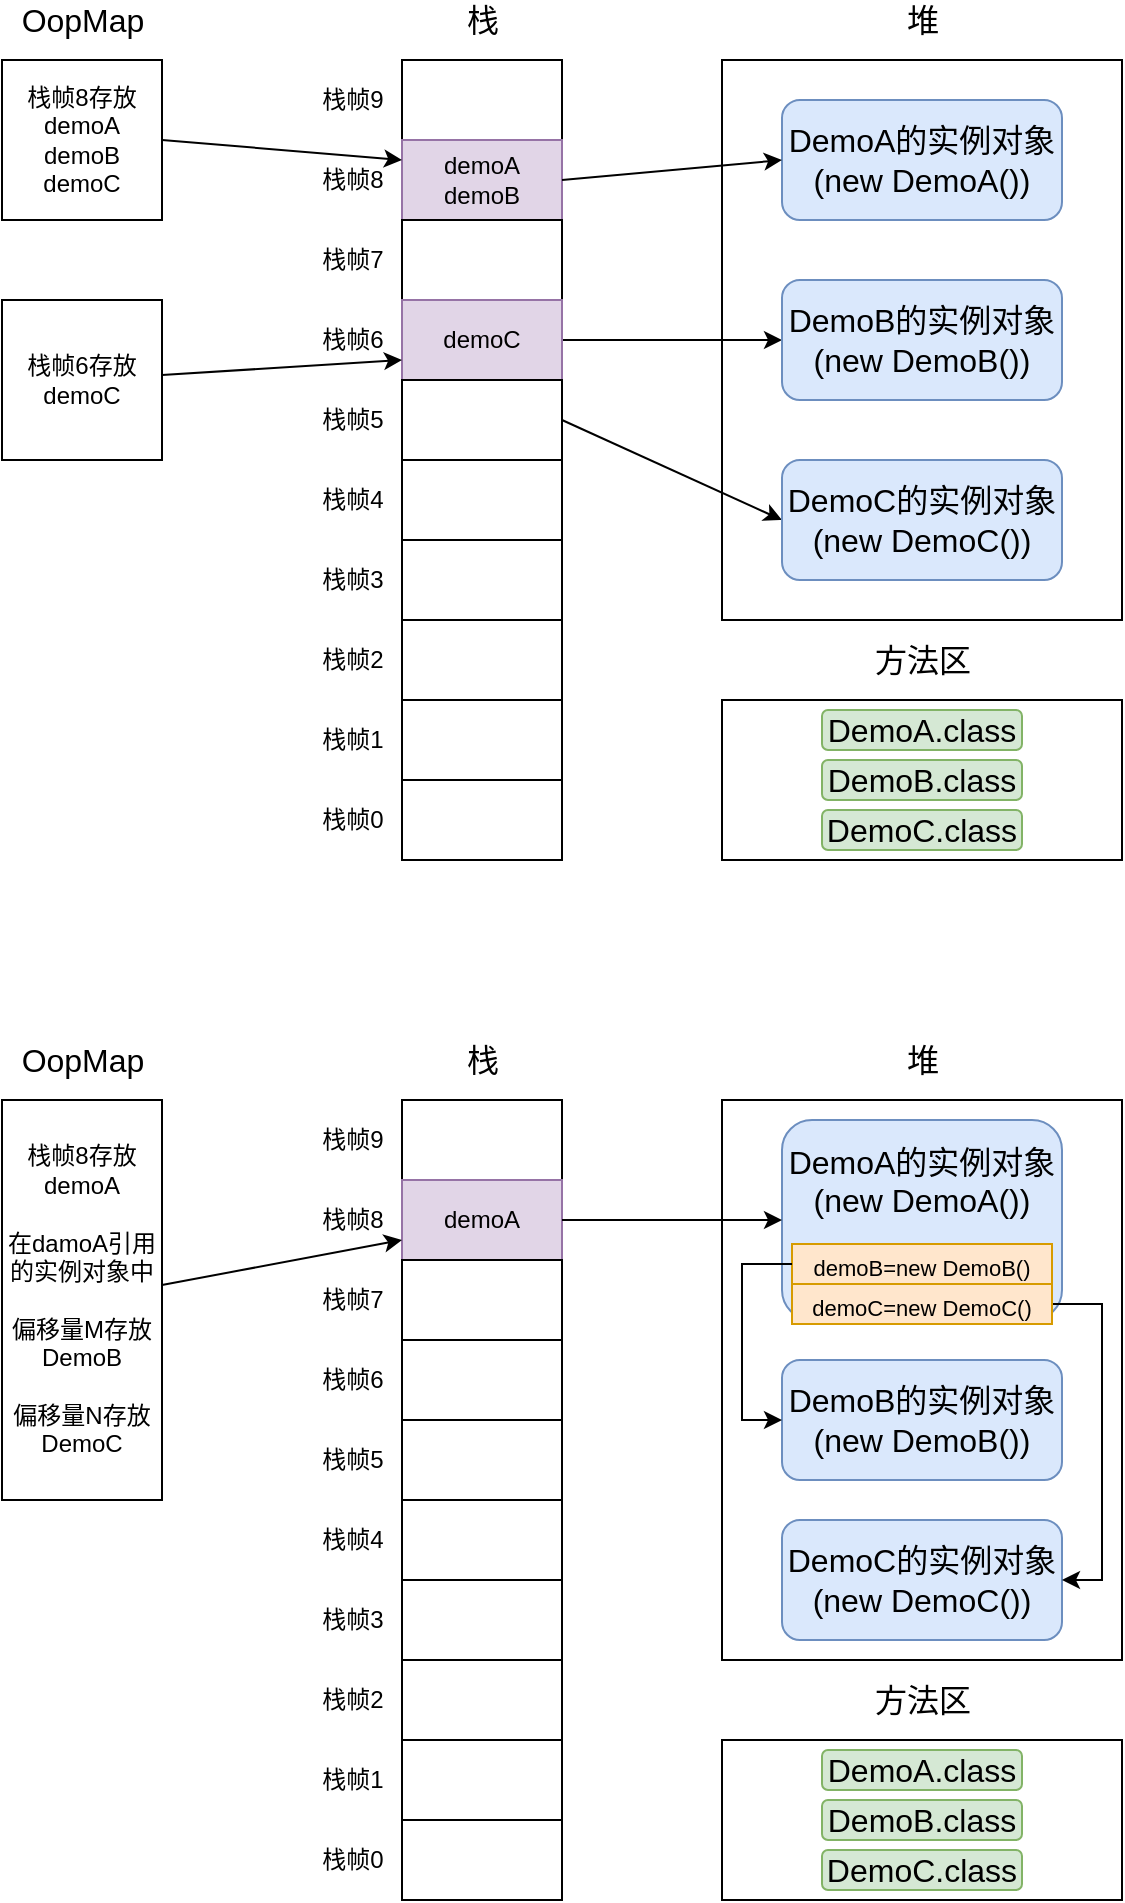 <mxfile version="15.8.3" type="github">
  <diagram id="N9sIwehjwCReRDpdM8Rw" name="Page-1">
    <mxGraphModel dx="1038" dy="547" grid="1" gridSize="10" guides="1" tooltips="1" connect="1" arrows="1" fold="1" page="1" pageScale="1" pageWidth="827" pageHeight="1169" math="0" shadow="0">
      <root>
        <mxCell id="0" />
        <mxCell id="1" parent="0" />
        <mxCell id="TYSmrWAKZpzlqUq-h0ri-15" value="" style="rounded=0;whiteSpace=wrap;html=1;fontSize=16;" parent="1" vertex="1">
          <mxGeometry x="480" y="120" width="200" height="280" as="geometry" />
        </mxCell>
        <mxCell id="TYSmrWAKZpzlqUq-h0ri-1" value="" style="rounded=0;whiteSpace=wrap;html=1;" parent="1" vertex="1">
          <mxGeometry x="320" y="120" width="80" height="40" as="geometry" />
        </mxCell>
        <mxCell id="TYSmrWAKZpzlqUq-h0ri-2" value="demoA&lt;br&gt;demoB" style="rounded=0;whiteSpace=wrap;html=1;fillColor=#e1d5e7;strokeColor=#9673a6;" parent="1" vertex="1">
          <mxGeometry x="320" y="160" width="80" height="40" as="geometry" />
        </mxCell>
        <mxCell id="TYSmrWAKZpzlqUq-h0ri-3" value="" style="rounded=0;whiteSpace=wrap;html=1;" parent="1" vertex="1">
          <mxGeometry x="320" y="200" width="80" height="40" as="geometry" />
        </mxCell>
        <mxCell id="TYSmrWAKZpzlqUq-h0ri-28" style="edgeStyle=none;rounded=0;orthogonalLoop=1;jettySize=auto;html=1;entryX=0;entryY=0.5;entryDx=0;entryDy=0;fontSize=16;exitX=1;exitY=0.5;exitDx=0;exitDy=0;" parent="1" source="TYSmrWAKZpzlqUq-h0ri-4" target="TYSmrWAKZpzlqUq-h0ri-25" edge="1">
          <mxGeometry relative="1" as="geometry" />
        </mxCell>
        <mxCell id="TYSmrWAKZpzlqUq-h0ri-4" value="demoC" style="rounded=0;whiteSpace=wrap;html=1;fillColor=#e1d5e7;strokeColor=#9673a6;" parent="1" vertex="1">
          <mxGeometry x="320" y="240" width="80" height="40" as="geometry" />
        </mxCell>
        <mxCell id="TYSmrWAKZpzlqUq-h0ri-29" style="edgeStyle=none;rounded=0;orthogonalLoop=1;jettySize=auto;html=1;entryX=0;entryY=0.5;entryDx=0;entryDy=0;fontSize=16;exitX=1;exitY=0.5;exitDx=0;exitDy=0;" parent="1" source="TYSmrWAKZpzlqUq-h0ri-5" target="TYSmrWAKZpzlqUq-h0ri-26" edge="1">
          <mxGeometry relative="1" as="geometry" />
        </mxCell>
        <mxCell id="TYSmrWAKZpzlqUq-h0ri-5" value="" style="rounded=0;whiteSpace=wrap;html=1;" parent="1" vertex="1">
          <mxGeometry x="320" y="280" width="80" height="40" as="geometry" />
        </mxCell>
        <mxCell id="TYSmrWAKZpzlqUq-h0ri-6" value="" style="rounded=0;whiteSpace=wrap;html=1;" parent="1" vertex="1">
          <mxGeometry x="320" y="320" width="80" height="40" as="geometry" />
        </mxCell>
        <mxCell id="TYSmrWAKZpzlqUq-h0ri-7" value="" style="rounded=0;whiteSpace=wrap;html=1;" parent="1" vertex="1">
          <mxGeometry x="320" y="360" width="80" height="40" as="geometry" />
        </mxCell>
        <mxCell id="TYSmrWAKZpzlqUq-h0ri-8" value="" style="rounded=0;whiteSpace=wrap;html=1;" parent="1" vertex="1">
          <mxGeometry x="320" y="400" width="80" height="40" as="geometry" />
        </mxCell>
        <mxCell id="TYSmrWAKZpzlqUq-h0ri-13" value="&lt;font style=&quot;font-size: 16px&quot;&gt;栈&lt;/font&gt;" style="text;html=1;align=center;verticalAlign=middle;resizable=0;points=[];autosize=1;strokeColor=none;fillColor=none;" parent="1" vertex="1">
          <mxGeometry x="345" y="90" width="30" height="20" as="geometry" />
        </mxCell>
        <mxCell id="TYSmrWAKZpzlqUq-h0ri-20" value="&lt;span style=&quot;font-size: 16px&quot;&gt;堆&lt;/span&gt;" style="text;html=1;align=center;verticalAlign=middle;resizable=0;points=[];autosize=1;strokeColor=none;fillColor=none;" parent="1" vertex="1">
          <mxGeometry x="565" y="90" width="30" height="20" as="geometry" />
        </mxCell>
        <mxCell id="TYSmrWAKZpzlqUq-h0ri-22" value="DemoA的实例对象&lt;br&gt;(new DemoA())" style="rounded=1;whiteSpace=wrap;html=1;fontSize=16;fillColor=#dae8fc;strokeColor=#6c8ebf;" parent="1" vertex="1">
          <mxGeometry x="510" y="140" width="140" height="60" as="geometry" />
        </mxCell>
        <mxCell id="TYSmrWAKZpzlqUq-h0ri-25" value="DemoB的实例对象&lt;br&gt;(new DemoB())" style="rounded=1;whiteSpace=wrap;html=1;fontSize=16;fillColor=#dae8fc;strokeColor=#6c8ebf;" parent="1" vertex="1">
          <mxGeometry x="510" y="230" width="140" height="60" as="geometry" />
        </mxCell>
        <mxCell id="TYSmrWAKZpzlqUq-h0ri-26" value="DemoC的实例对象&lt;br&gt;(new DemoC())" style="rounded=1;whiteSpace=wrap;html=1;fontSize=16;fillColor=#dae8fc;strokeColor=#6c8ebf;" parent="1" vertex="1">
          <mxGeometry x="510" y="320" width="140" height="60" as="geometry" />
        </mxCell>
        <mxCell id="TYSmrWAKZpzlqUq-h0ri-27" style="rounded=0;orthogonalLoop=1;jettySize=auto;html=1;entryX=0;entryY=0.5;entryDx=0;entryDy=0;fontSize=16;exitX=1;exitY=0.5;exitDx=0;exitDy=0;" parent="1" source="TYSmrWAKZpzlqUq-h0ri-2" target="TYSmrWAKZpzlqUq-h0ri-22" edge="1">
          <mxGeometry relative="1" as="geometry" />
        </mxCell>
        <mxCell id="TYSmrWAKZpzlqUq-h0ri-30" value="&lt;font style=&quot;font-size: 16px&quot;&gt;OopMap&lt;/font&gt;" style="text;html=1;align=center;verticalAlign=middle;resizable=0;points=[];autosize=1;strokeColor=none;fillColor=none;" parent="1" vertex="1">
          <mxGeometry x="120" y="90" width="80" height="20" as="geometry" />
        </mxCell>
        <mxCell id="TYSmrWAKZpzlqUq-h0ri-31" value="&lt;span style=&quot;font-size: 16px&quot;&gt;方法区&lt;/span&gt;" style="text;html=1;align=center;verticalAlign=middle;resizable=0;points=[];autosize=1;strokeColor=none;fillColor=none;" parent="1" vertex="1">
          <mxGeometry x="550" y="410" width="60" height="20" as="geometry" />
        </mxCell>
        <mxCell id="TYSmrWAKZpzlqUq-h0ri-32" value="" style="rounded=0;whiteSpace=wrap;html=1;" parent="1" vertex="1">
          <mxGeometry x="320" y="440" width="80" height="40" as="geometry" />
        </mxCell>
        <mxCell id="TYSmrWAKZpzlqUq-h0ri-33" value="" style="rounded=0;whiteSpace=wrap;html=1;" parent="1" vertex="1">
          <mxGeometry x="320" y="480" width="80" height="40" as="geometry" />
        </mxCell>
        <mxCell id="TYSmrWAKZpzlqUq-h0ri-34" value="" style="rounded=0;whiteSpace=wrap;html=1;fontSize=16;" parent="1" vertex="1">
          <mxGeometry x="480" y="440" width="200" height="80" as="geometry" />
        </mxCell>
        <mxCell id="cxPRdGL4TECJUC4Lyo-H-4" value="栈帧1" style="text;html=1;align=center;verticalAlign=middle;resizable=0;points=[];autosize=1;strokeColor=none;fillColor=none;" vertex="1" parent="1">
          <mxGeometry x="270" y="450" width="50" height="20" as="geometry" />
        </mxCell>
        <mxCell id="cxPRdGL4TECJUC4Lyo-H-5" value="栈帧2" style="text;html=1;align=center;verticalAlign=middle;resizable=0;points=[];autosize=1;strokeColor=none;fillColor=none;" vertex="1" parent="1">
          <mxGeometry x="270" y="410" width="50" height="20" as="geometry" />
        </mxCell>
        <mxCell id="cxPRdGL4TECJUC4Lyo-H-6" value="栈帧3" style="text;html=1;align=center;verticalAlign=middle;resizable=0;points=[];autosize=1;strokeColor=none;fillColor=none;" vertex="1" parent="1">
          <mxGeometry x="270" y="370" width="50" height="20" as="geometry" />
        </mxCell>
        <mxCell id="cxPRdGL4TECJUC4Lyo-H-7" value="栈帧4" style="text;html=1;align=center;verticalAlign=middle;resizable=0;points=[];autosize=1;strokeColor=none;fillColor=none;" vertex="1" parent="1">
          <mxGeometry x="270" y="330" width="50" height="20" as="geometry" />
        </mxCell>
        <mxCell id="cxPRdGL4TECJUC4Lyo-H-8" value="栈帧5" style="text;html=1;align=center;verticalAlign=middle;resizable=0;points=[];autosize=1;strokeColor=none;fillColor=none;" vertex="1" parent="1">
          <mxGeometry x="270" y="290" width="50" height="20" as="geometry" />
        </mxCell>
        <mxCell id="cxPRdGL4TECJUC4Lyo-H-9" value="栈帧6" style="text;html=1;align=center;verticalAlign=middle;resizable=0;points=[];autosize=1;strokeColor=none;fillColor=none;" vertex="1" parent="1">
          <mxGeometry x="270" y="250" width="50" height="20" as="geometry" />
        </mxCell>
        <mxCell id="cxPRdGL4TECJUC4Lyo-H-10" value="栈帧7" style="text;html=1;align=center;verticalAlign=middle;resizable=0;points=[];autosize=1;strokeColor=none;fillColor=none;" vertex="1" parent="1">
          <mxGeometry x="270" y="210" width="50" height="20" as="geometry" />
        </mxCell>
        <mxCell id="cxPRdGL4TECJUC4Lyo-H-11" value="栈帧8" style="text;html=1;align=center;verticalAlign=middle;resizable=0;points=[];autosize=1;strokeColor=none;fillColor=none;" vertex="1" parent="1">
          <mxGeometry x="270" y="170" width="50" height="20" as="geometry" />
        </mxCell>
        <mxCell id="cxPRdGL4TECJUC4Lyo-H-12" value="栈帧9" style="text;html=1;align=center;verticalAlign=middle;resizable=0;points=[];autosize=1;strokeColor=none;fillColor=none;" vertex="1" parent="1">
          <mxGeometry x="270" y="130" width="50" height="20" as="geometry" />
        </mxCell>
        <mxCell id="cxPRdGL4TECJUC4Lyo-H-14" value="栈帧0" style="text;html=1;align=center;verticalAlign=middle;resizable=0;points=[];autosize=1;strokeColor=none;fillColor=none;" vertex="1" parent="1">
          <mxGeometry x="270" y="490" width="50" height="20" as="geometry" />
        </mxCell>
        <mxCell id="cxPRdGL4TECJUC4Lyo-H-61" style="rounded=0;orthogonalLoop=1;jettySize=auto;html=1;entryX=0;entryY=0.25;entryDx=0;entryDy=0;fontSize=11;exitX=1;exitY=0.5;exitDx=0;exitDy=0;" edge="1" parent="1" source="cxPRdGL4TECJUC4Lyo-H-16" target="TYSmrWAKZpzlqUq-h0ri-2">
          <mxGeometry relative="1" as="geometry" />
        </mxCell>
        <mxCell id="cxPRdGL4TECJUC4Lyo-H-16" value="栈帧8存放demoA&lt;br&gt;demoB&lt;br&gt;demoC" style="rounded=0;whiteSpace=wrap;html=1;" vertex="1" parent="1">
          <mxGeometry x="120" y="120" width="80" height="80" as="geometry" />
        </mxCell>
        <mxCell id="cxPRdGL4TECJUC4Lyo-H-17" value="DemoA.class" style="rounded=1;whiteSpace=wrap;html=1;fontSize=16;fillColor=#d5e8d4;strokeColor=#82b366;" vertex="1" parent="1">
          <mxGeometry x="530" y="445" width="100" height="20" as="geometry" />
        </mxCell>
        <mxCell id="cxPRdGL4TECJUC4Lyo-H-18" value="DemoB.class" style="rounded=1;whiteSpace=wrap;html=1;fontSize=16;fillColor=#d5e8d4;strokeColor=#82b366;" vertex="1" parent="1">
          <mxGeometry x="530" y="470" width="100" height="20" as="geometry" />
        </mxCell>
        <mxCell id="cxPRdGL4TECJUC4Lyo-H-19" value="DemoC.class" style="rounded=1;whiteSpace=wrap;html=1;fontSize=16;fillColor=#d5e8d4;strokeColor=#82b366;" vertex="1" parent="1">
          <mxGeometry x="530" y="495" width="100" height="20" as="geometry" />
        </mxCell>
        <mxCell id="cxPRdGL4TECJUC4Lyo-H-20" value="" style="rounded=0;whiteSpace=wrap;html=1;fontSize=16;" vertex="1" parent="1">
          <mxGeometry x="480" y="640" width="200" height="280" as="geometry" />
        </mxCell>
        <mxCell id="cxPRdGL4TECJUC4Lyo-H-21" value="" style="rounded=0;whiteSpace=wrap;html=1;" vertex="1" parent="1">
          <mxGeometry x="320" y="640" width="80" height="40" as="geometry" />
        </mxCell>
        <mxCell id="cxPRdGL4TECJUC4Lyo-H-22" value="demoA" style="rounded=0;whiteSpace=wrap;html=1;fillColor=#e1d5e7;strokeColor=#9673a6;" vertex="1" parent="1">
          <mxGeometry x="320" y="680" width="80" height="40" as="geometry" />
        </mxCell>
        <mxCell id="cxPRdGL4TECJUC4Lyo-H-23" value="" style="rounded=0;whiteSpace=wrap;html=1;" vertex="1" parent="1">
          <mxGeometry x="320" y="720" width="80" height="40" as="geometry" />
        </mxCell>
        <mxCell id="cxPRdGL4TECJUC4Lyo-H-25" value="" style="rounded=0;whiteSpace=wrap;html=1;" vertex="1" parent="1">
          <mxGeometry x="320" y="760" width="80" height="40" as="geometry" />
        </mxCell>
        <mxCell id="cxPRdGL4TECJUC4Lyo-H-27" value="" style="rounded=0;whiteSpace=wrap;html=1;" vertex="1" parent="1">
          <mxGeometry x="320" y="800" width="80" height="40" as="geometry" />
        </mxCell>
        <mxCell id="cxPRdGL4TECJUC4Lyo-H-28" value="" style="rounded=0;whiteSpace=wrap;html=1;" vertex="1" parent="1">
          <mxGeometry x="320" y="840" width="80" height="40" as="geometry" />
        </mxCell>
        <mxCell id="cxPRdGL4TECJUC4Lyo-H-29" value="" style="rounded=0;whiteSpace=wrap;html=1;" vertex="1" parent="1">
          <mxGeometry x="320" y="880" width="80" height="40" as="geometry" />
        </mxCell>
        <mxCell id="cxPRdGL4TECJUC4Lyo-H-30" value="" style="rounded=0;whiteSpace=wrap;html=1;" vertex="1" parent="1">
          <mxGeometry x="320" y="920" width="80" height="40" as="geometry" />
        </mxCell>
        <mxCell id="cxPRdGL4TECJUC4Lyo-H-31" value="&lt;font style=&quot;font-size: 16px&quot;&gt;栈&lt;/font&gt;" style="text;html=1;align=center;verticalAlign=middle;resizable=0;points=[];autosize=1;strokeColor=none;fillColor=none;" vertex="1" parent="1">
          <mxGeometry x="345" y="610" width="30" height="20" as="geometry" />
        </mxCell>
        <mxCell id="cxPRdGL4TECJUC4Lyo-H-32" value="&lt;span style=&quot;font-size: 16px&quot;&gt;堆&lt;/span&gt;" style="text;html=1;align=center;verticalAlign=middle;resizable=0;points=[];autosize=1;strokeColor=none;fillColor=none;" vertex="1" parent="1">
          <mxGeometry x="565" y="610" width="30" height="20" as="geometry" />
        </mxCell>
        <mxCell id="cxPRdGL4TECJUC4Lyo-H-33" value="DemoA的实例对象&lt;br&gt;(new DemoA())&lt;br&gt;&lt;br&gt;&lt;br&gt;" style="rounded=1;whiteSpace=wrap;html=1;fontSize=16;fillColor=#dae8fc;strokeColor=#6c8ebf;" vertex="1" parent="1">
          <mxGeometry x="510" y="650" width="140" height="100" as="geometry" />
        </mxCell>
        <mxCell id="cxPRdGL4TECJUC4Lyo-H-34" value="DemoB的实例对象&lt;br&gt;(new DemoB())" style="rounded=1;whiteSpace=wrap;html=1;fontSize=16;fillColor=#dae8fc;strokeColor=#6c8ebf;" vertex="1" parent="1">
          <mxGeometry x="510" y="770" width="140" height="60" as="geometry" />
        </mxCell>
        <mxCell id="cxPRdGL4TECJUC4Lyo-H-35" value="DemoC的实例对象&lt;br&gt;(new DemoC())" style="rounded=1;whiteSpace=wrap;html=1;fontSize=16;fillColor=#dae8fc;strokeColor=#6c8ebf;" vertex="1" parent="1">
          <mxGeometry x="510" y="850" width="140" height="60" as="geometry" />
        </mxCell>
        <mxCell id="cxPRdGL4TECJUC4Lyo-H-36" style="rounded=0;orthogonalLoop=1;jettySize=auto;html=1;entryX=0;entryY=0.5;entryDx=0;entryDy=0;fontSize=16;exitX=1;exitY=0.5;exitDx=0;exitDy=0;" edge="1" parent="1" source="cxPRdGL4TECJUC4Lyo-H-22" target="cxPRdGL4TECJUC4Lyo-H-33">
          <mxGeometry relative="1" as="geometry" />
        </mxCell>
        <mxCell id="cxPRdGL4TECJUC4Lyo-H-37" value="&lt;font style=&quot;font-size: 16px&quot;&gt;OopMap&lt;/font&gt;" style="text;html=1;align=center;verticalAlign=middle;resizable=0;points=[];autosize=1;strokeColor=none;fillColor=none;" vertex="1" parent="1">
          <mxGeometry x="120" y="610" width="80" height="20" as="geometry" />
        </mxCell>
        <mxCell id="cxPRdGL4TECJUC4Lyo-H-38" value="&lt;span style=&quot;font-size: 16px&quot;&gt;方法区&lt;/span&gt;" style="text;html=1;align=center;verticalAlign=middle;resizable=0;points=[];autosize=1;strokeColor=none;fillColor=none;" vertex="1" parent="1">
          <mxGeometry x="550" y="930" width="60" height="20" as="geometry" />
        </mxCell>
        <mxCell id="cxPRdGL4TECJUC4Lyo-H-39" value="" style="rounded=0;whiteSpace=wrap;html=1;" vertex="1" parent="1">
          <mxGeometry x="320" y="960" width="80" height="40" as="geometry" />
        </mxCell>
        <mxCell id="cxPRdGL4TECJUC4Lyo-H-40" value="" style="rounded=0;whiteSpace=wrap;html=1;" vertex="1" parent="1">
          <mxGeometry x="320" y="1000" width="80" height="40" as="geometry" />
        </mxCell>
        <mxCell id="cxPRdGL4TECJUC4Lyo-H-41" value="" style="rounded=0;whiteSpace=wrap;html=1;fontSize=16;" vertex="1" parent="1">
          <mxGeometry x="480" y="960" width="200" height="80" as="geometry" />
        </mxCell>
        <mxCell id="cxPRdGL4TECJUC4Lyo-H-42" value="栈帧1" style="text;html=1;align=center;verticalAlign=middle;resizable=0;points=[];autosize=1;strokeColor=none;fillColor=none;" vertex="1" parent="1">
          <mxGeometry x="270" y="970" width="50" height="20" as="geometry" />
        </mxCell>
        <mxCell id="cxPRdGL4TECJUC4Lyo-H-43" value="栈帧2" style="text;html=1;align=center;verticalAlign=middle;resizable=0;points=[];autosize=1;strokeColor=none;fillColor=none;" vertex="1" parent="1">
          <mxGeometry x="270" y="930" width="50" height="20" as="geometry" />
        </mxCell>
        <mxCell id="cxPRdGL4TECJUC4Lyo-H-44" value="栈帧3" style="text;html=1;align=center;verticalAlign=middle;resizable=0;points=[];autosize=1;strokeColor=none;fillColor=none;" vertex="1" parent="1">
          <mxGeometry x="270" y="890" width="50" height="20" as="geometry" />
        </mxCell>
        <mxCell id="cxPRdGL4TECJUC4Lyo-H-45" value="栈帧4" style="text;html=1;align=center;verticalAlign=middle;resizable=0;points=[];autosize=1;strokeColor=none;fillColor=none;" vertex="1" parent="1">
          <mxGeometry x="270" y="850" width="50" height="20" as="geometry" />
        </mxCell>
        <mxCell id="cxPRdGL4TECJUC4Lyo-H-46" value="栈帧5" style="text;html=1;align=center;verticalAlign=middle;resizable=0;points=[];autosize=1;strokeColor=none;fillColor=none;" vertex="1" parent="1">
          <mxGeometry x="270" y="810" width="50" height="20" as="geometry" />
        </mxCell>
        <mxCell id="cxPRdGL4TECJUC4Lyo-H-47" value="栈帧6" style="text;html=1;align=center;verticalAlign=middle;resizable=0;points=[];autosize=1;strokeColor=none;fillColor=none;" vertex="1" parent="1">
          <mxGeometry x="270" y="770" width="50" height="20" as="geometry" />
        </mxCell>
        <mxCell id="cxPRdGL4TECJUC4Lyo-H-48" value="栈帧7" style="text;html=1;align=center;verticalAlign=middle;resizable=0;points=[];autosize=1;strokeColor=none;fillColor=none;" vertex="1" parent="1">
          <mxGeometry x="270" y="730" width="50" height="20" as="geometry" />
        </mxCell>
        <mxCell id="cxPRdGL4TECJUC4Lyo-H-49" value="栈帧8" style="text;html=1;align=center;verticalAlign=middle;resizable=0;points=[];autosize=1;strokeColor=none;fillColor=none;" vertex="1" parent="1">
          <mxGeometry x="270" y="690" width="50" height="20" as="geometry" />
        </mxCell>
        <mxCell id="cxPRdGL4TECJUC4Lyo-H-50" value="栈帧9" style="text;html=1;align=center;verticalAlign=middle;resizable=0;points=[];autosize=1;strokeColor=none;fillColor=none;" vertex="1" parent="1">
          <mxGeometry x="270" y="650" width="50" height="20" as="geometry" />
        </mxCell>
        <mxCell id="cxPRdGL4TECJUC4Lyo-H-51" value="栈帧0" style="text;html=1;align=center;verticalAlign=middle;resizable=0;points=[];autosize=1;strokeColor=none;fillColor=none;" vertex="1" parent="1">
          <mxGeometry x="270" y="1010" width="50" height="20" as="geometry" />
        </mxCell>
        <mxCell id="cxPRdGL4TECJUC4Lyo-H-62" style="edgeStyle=none;rounded=0;orthogonalLoop=1;jettySize=auto;html=1;entryX=0;entryY=0.75;entryDx=0;entryDy=0;fontSize=11;" edge="1" parent="1" source="cxPRdGL4TECJUC4Lyo-H-52" target="cxPRdGL4TECJUC4Lyo-H-22">
          <mxGeometry relative="1" as="geometry" />
        </mxCell>
        <mxCell id="cxPRdGL4TECJUC4Lyo-H-52" value="栈帧8存放demoA&lt;br&gt;&lt;br&gt;在damoA引用的实例对象中&lt;br&gt;&lt;br&gt;偏移量M存放&lt;br&gt;DemoB&lt;br&gt;&lt;br&gt;偏移量N存放DemoC" style="rounded=0;whiteSpace=wrap;html=1;" vertex="1" parent="1">
          <mxGeometry x="120" y="640" width="80" height="200" as="geometry" />
        </mxCell>
        <mxCell id="cxPRdGL4TECJUC4Lyo-H-53" value="DemoA.class" style="rounded=1;whiteSpace=wrap;html=1;fontSize=16;fillColor=#d5e8d4;strokeColor=#82b366;" vertex="1" parent="1">
          <mxGeometry x="530" y="965" width="100" height="20" as="geometry" />
        </mxCell>
        <mxCell id="cxPRdGL4TECJUC4Lyo-H-54" value="DemoB.class" style="rounded=1;whiteSpace=wrap;html=1;fontSize=16;fillColor=#d5e8d4;strokeColor=#82b366;" vertex="1" parent="1">
          <mxGeometry x="530" y="990" width="100" height="20" as="geometry" />
        </mxCell>
        <mxCell id="cxPRdGL4TECJUC4Lyo-H-55" value="DemoC.class" style="rounded=1;whiteSpace=wrap;html=1;fontSize=16;fillColor=#d5e8d4;strokeColor=#82b366;" vertex="1" parent="1">
          <mxGeometry x="530" y="1015" width="100" height="20" as="geometry" />
        </mxCell>
        <mxCell id="cxPRdGL4TECJUC4Lyo-H-57" value="&lt;font style=&quot;font-size: 11px&quot;&gt;demoB=new DemoB()&lt;/font&gt;" style="rounded=0;whiteSpace=wrap;html=1;fontSize=16;fillColor=#ffe6cc;strokeColor=#d79b00;" vertex="1" parent="1">
          <mxGeometry x="515" y="712" width="130" height="20" as="geometry" />
        </mxCell>
        <mxCell id="cxPRdGL4TECJUC4Lyo-H-60" style="edgeStyle=orthogonalEdgeStyle;rounded=0;orthogonalLoop=1;jettySize=auto;html=1;entryX=1;entryY=0.5;entryDx=0;entryDy=0;fontSize=11;exitX=1;exitY=0.5;exitDx=0;exitDy=0;" edge="1" parent="1" source="cxPRdGL4TECJUC4Lyo-H-58" target="cxPRdGL4TECJUC4Lyo-H-35">
          <mxGeometry relative="1" as="geometry" />
        </mxCell>
        <mxCell id="cxPRdGL4TECJUC4Lyo-H-58" value="&lt;font style=&quot;font-size: 11px&quot;&gt;demoC=new DemoC()&lt;/font&gt;" style="rounded=0;whiteSpace=wrap;html=1;fontSize=16;fillColor=#ffe6cc;strokeColor=#d79b00;" vertex="1" parent="1">
          <mxGeometry x="515" y="732" width="130" height="20" as="geometry" />
        </mxCell>
        <mxCell id="cxPRdGL4TECJUC4Lyo-H-59" value="" style="endArrow=classic;html=1;rounded=0;fontSize=11;exitX=0;exitY=0.5;exitDx=0;exitDy=0;edgeStyle=orthogonalEdgeStyle;entryX=0;entryY=0.5;entryDx=0;entryDy=0;" edge="1" parent="1" source="cxPRdGL4TECJUC4Lyo-H-57" target="cxPRdGL4TECJUC4Lyo-H-34">
          <mxGeometry width="50" height="50" relative="1" as="geometry">
            <mxPoint x="390" y="730" as="sourcePoint" />
            <mxPoint x="440" y="770" as="targetPoint" />
            <Array as="points">
              <mxPoint x="490" y="722" />
              <mxPoint x="490" y="800" />
            </Array>
          </mxGeometry>
        </mxCell>
        <mxCell id="cxPRdGL4TECJUC4Lyo-H-64" style="edgeStyle=none;rounded=0;orthogonalLoop=1;jettySize=auto;html=1;entryX=0;entryY=0.75;entryDx=0;entryDy=0;fontSize=11;" edge="1" parent="1" source="cxPRdGL4TECJUC4Lyo-H-63" target="TYSmrWAKZpzlqUq-h0ri-4">
          <mxGeometry relative="1" as="geometry" />
        </mxCell>
        <mxCell id="cxPRdGL4TECJUC4Lyo-H-63" value="栈帧6存放&lt;br&gt;demoC" style="rounded=0;whiteSpace=wrap;html=1;" vertex="1" parent="1">
          <mxGeometry x="120" y="240" width="80" height="80" as="geometry" />
        </mxCell>
      </root>
    </mxGraphModel>
  </diagram>
</mxfile>
